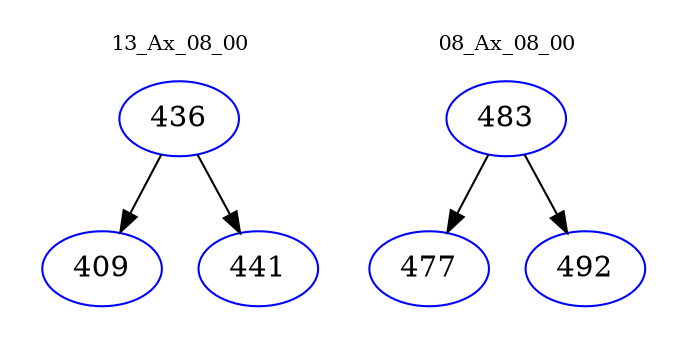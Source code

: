 digraph{
subgraph cluster_0 {
color = white
label = "13_Ax_08_00";
fontsize=10;
T0_436 [label="436", color="blue"]
T0_436 -> T0_409 [color="black"]
T0_409 [label="409", color="blue"]
T0_436 -> T0_441 [color="black"]
T0_441 [label="441", color="blue"]
}
subgraph cluster_1 {
color = white
label = "08_Ax_08_00";
fontsize=10;
T1_483 [label="483", color="blue"]
T1_483 -> T1_477 [color="black"]
T1_477 [label="477", color="blue"]
T1_483 -> T1_492 [color="black"]
T1_492 [label="492", color="blue"]
}
}

